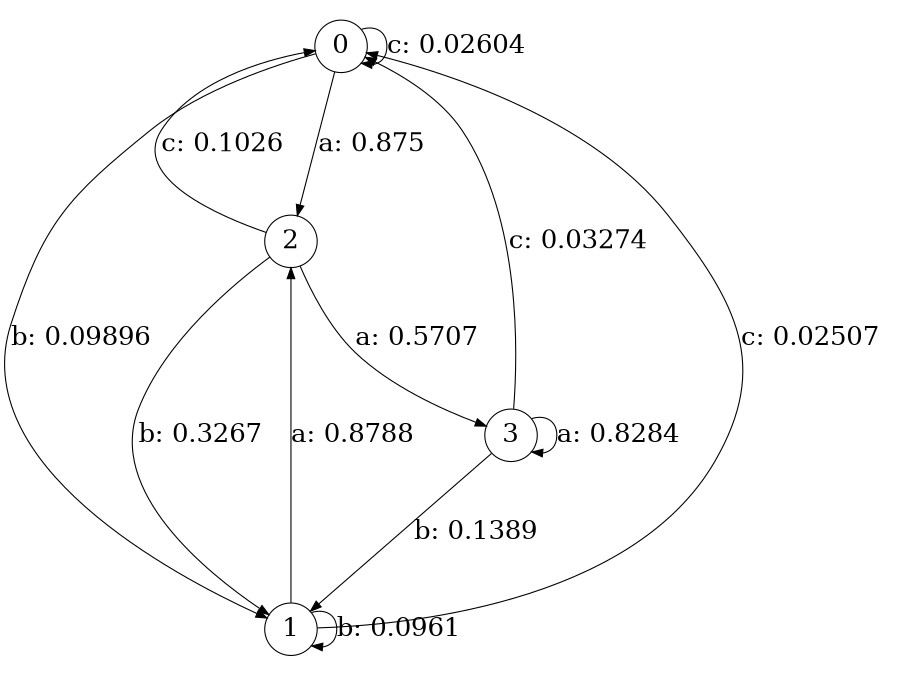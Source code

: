 digraph "d6-100nw-t0-cen-SML" {
size = "6,8.5";
ratio = "fill";
node [shape = circle];
node [fontsize = 24];
edge [fontsize = 24];
0 -> 2 [label = "a: 0.875    "];
0 -> 1 [label = "b: 0.09896  "];
0 -> 0 [label = "c: 0.02604  "];
1 -> 2 [label = "a: 0.8788   "];
1 -> 1 [label = "b: 0.0961   "];
1 -> 0 [label = "c: 0.02507  "];
2 -> 3 [label = "a: 0.5707   "];
2 -> 1 [label = "b: 0.3267   "];
2 -> 0 [label = "c: 0.1026   "];
3 -> 3 [label = "a: 0.8284   "];
3 -> 1 [label = "b: 0.1389   "];
3 -> 0 [label = "c: 0.03274  "];
}